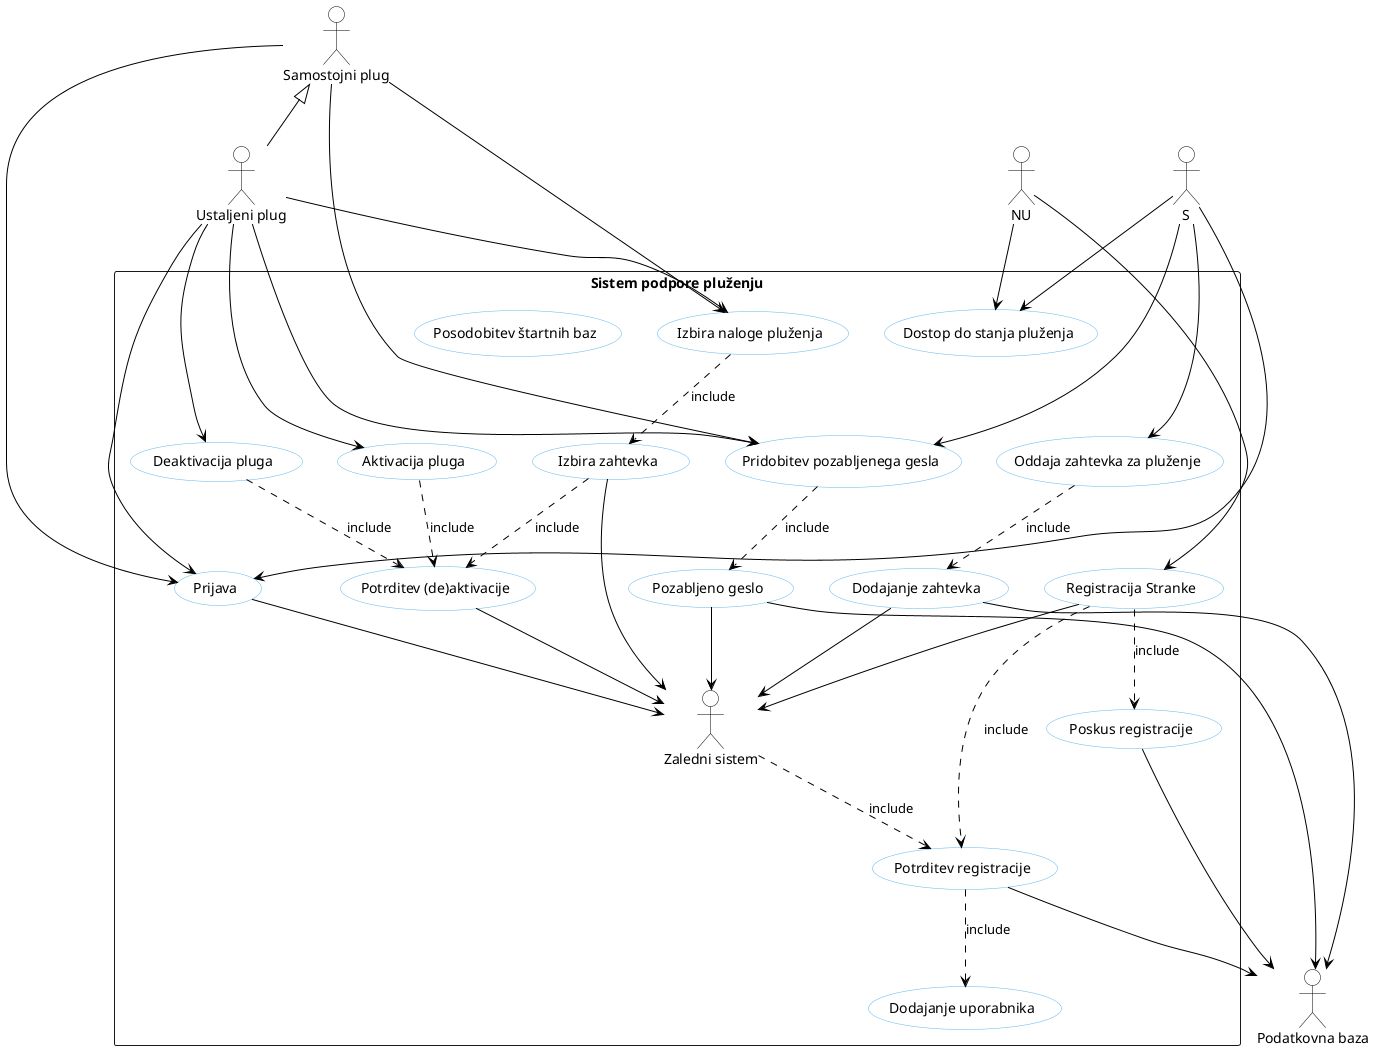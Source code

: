 @startuml
skinparam backgroundcolor transparent
skinparam defaultTextAlignment center
skinparam usecase {
  backgroundColor white
  borderColor #5FB8EC
  arrowColor black
}
skinparam actorBorderColor black
skinparam actorBackgroundColor white

' left to right direction

' scale 0.8
' scale 20000 width
' scale max 10024 width




' actor "Neregistriran uporabnik" AS NU
' actor "Admin" AS A
actor "Ustaljeni plug" AS UP
' actor "Stranka" AS S
actor "Samostojni plug" AS SP
' actor "Manager pluženja" AS MP

actor "Podatkovna baza" AS PB


rectangle "Sistem podpore pluženju" {
  actor "Zaledni sistem" AS ZS
  usecase "Dostop do stanja pluženja" AS DDSP
  usecase "Registracija Stranke" AS RS
  usecase "Prijava" AS P
  ' usecase "Kontaktiranje pluga" AS KP
  ' usecase "Urejanje števila plugov in štartnih baz" AS USPISP
  usecase "Aktivacija pluga" AS AP
  usecase "Deaktivacija pluga" AS DP
  usecase "Oddaja zahtevka za pluženje" AS OZZP
  usecase "Izbira naloge pluženja" AS INP
  ' usecase "Usmeritev Samostojnega pluga" AS USP
  ' usecase "Registracija osebja" AS RO
  usecase "Pridobitev pozabljenega gesla" AS PPG
  usecase "Poskus registracije" AS PR1
  usecase "Potrditev registracije" AS PR2
  usecase "Posodobitev štartnih baz" AS PSB
  usecase "Potrditev (de)aktivacije" AS PDA
  usecase "Dodajanje zahtevka" AS DZ
  usecase "Izbira zahtevka" AS IZ
  usecase "Dodajanje uporabnika" AS DU
  usecase "Pozabljeno geslo" AS PG
}

' razsirjanji
' A -up-|> MP
UP -up-|> SP

NU -down-> (DDSP)
NU -down-> (RS)

' A -down-> (DDSP)
' A -down-> (P)
' A -down-> (KP)
' A -down-> (USPISP)
' A -down-> (USP)
' A -down-> (RO)
' A -down-> (PPG)

UP -down-> (P)
UP -down-> (AP)
UP -down-> (DP)
UP -down-> (INP)
UP -down-> (PPG)

S -down-> (DDSP)
S -down-> (P)
S -down-> (OZZP)
S -down-> (PPG)

SP -down-> (P)
SP -down-> (INP)
SP -down-> (PPG)

' MP -down-> (DDSP)
' MP -down-> (P)
' MP -down-> (KP)
' MP -down-> (USP)
' MP -down-> (PPG)




(RS) .down.> (PR1) : include
(RS) .down.> (PR2) : include
(RS) -down-> (ZS)

(P) -down-> (ZS)

' (USPISP) .down.> (PSB) : include

(AP) .down.> (PDA) : include

(DP) .down.> (PDA) : include

(OZZP) .down.> (DZ) : include

(INP) .down.> (IZ) : include

' (USP) .down.> (IZ) : include

' (RO) .down.> (DU) : include

(PPG) .down.> (PG) : include












(PR1) -down-> (PB)

(PR2) -down-> (PB)
(PR2) .down.> (DU) : include
(ZS) .down.> (PR2) : include

' (PSB) -down-> (PB)

(PDA) -down-> (ZS)

(DZ) -down-> (PB)
(DZ) -down-> (ZS)

(IZ) .down.> (PDA) :include
(IZ) -down-> (ZS)

' (DU) -down-> (PB)

(PG) -down-> (PB)
(PG) -down-> (ZS)



' U1 -> (PU1)
' U2 --> (PU2)
' (PU4) -down-> S1

' (PU3) .up.> (PU1) : extend
' (PU5) ..> (PU4) : include
' (PU5) -down-|> (PU2)













@enduml